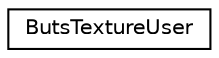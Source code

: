 digraph G
{
  edge [fontname="Helvetica",fontsize="10",labelfontname="Helvetica",labelfontsize="10"];
  node [fontname="Helvetica",fontsize="10",shape=record];
  rankdir=LR;
  Node1 [label="ButsTextureUser",height=0.2,width=0.4,color="black", fillcolor="white", style="filled",URL="$d2/db2/structButsTextureUser.html"];
}
